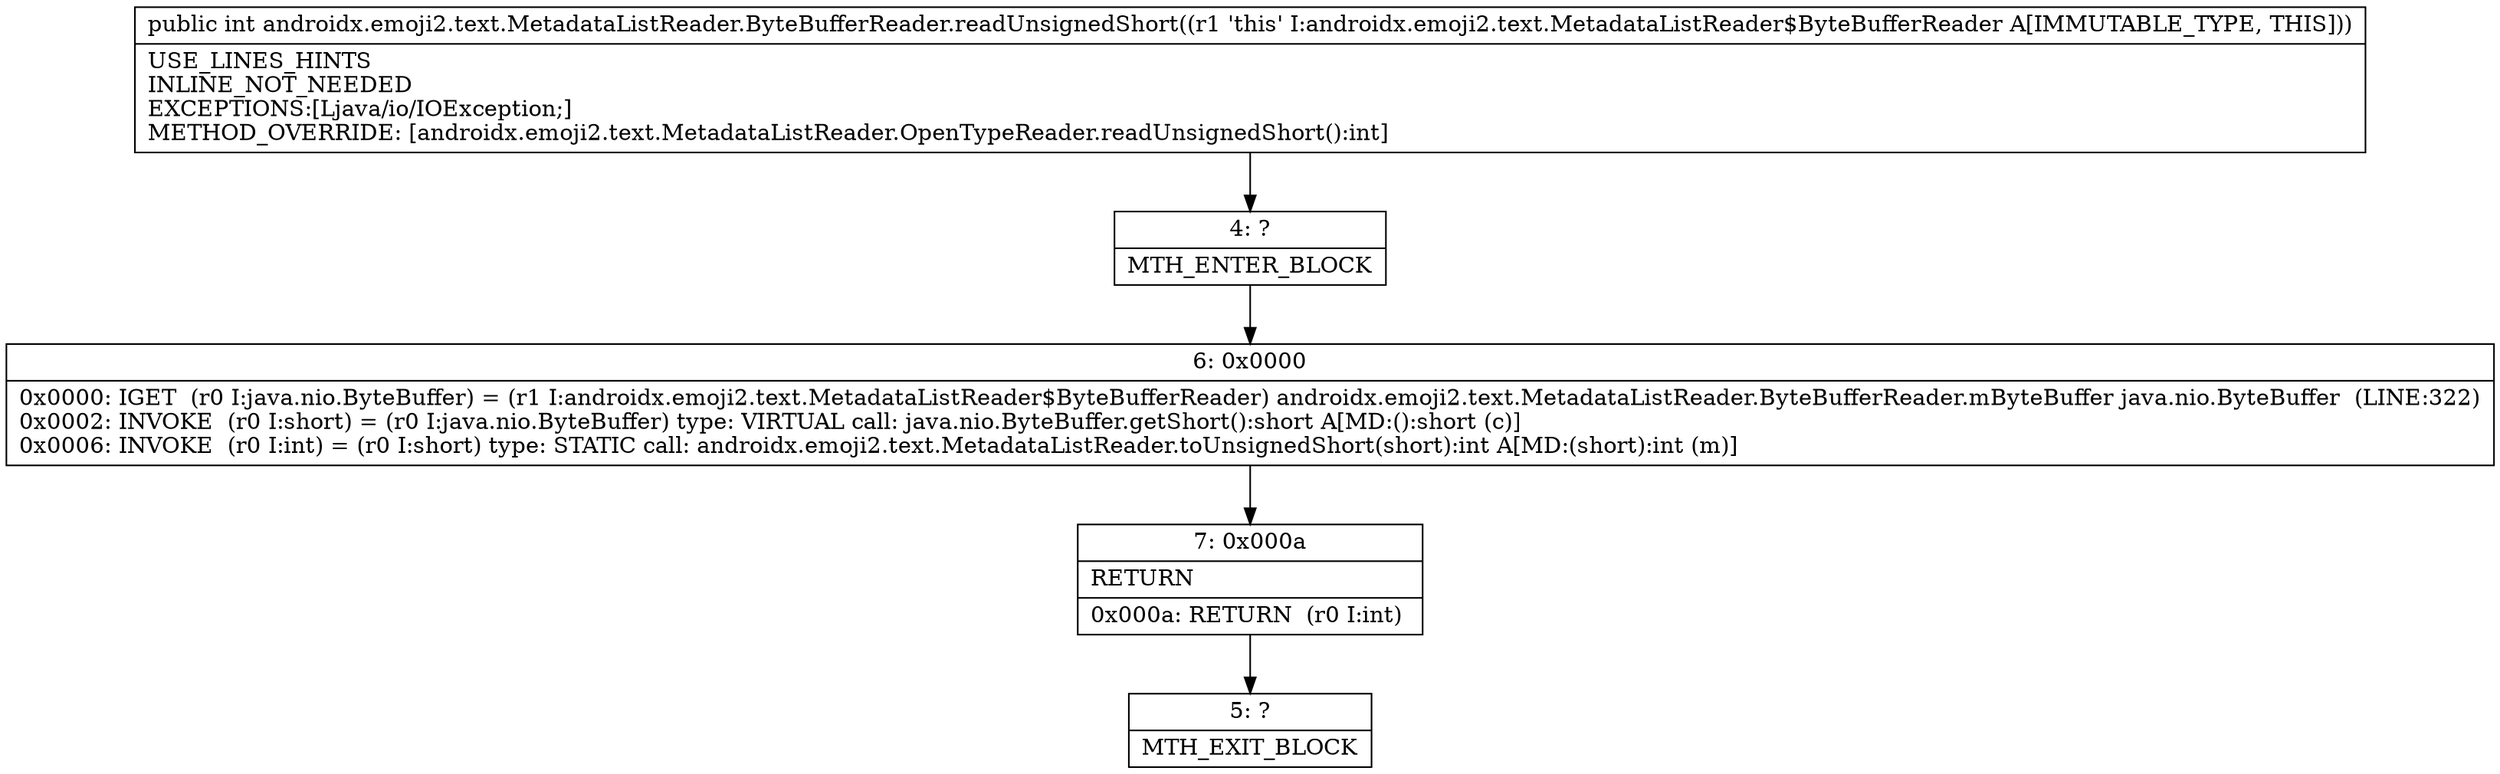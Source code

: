 digraph "CFG forandroidx.emoji2.text.MetadataListReader.ByteBufferReader.readUnsignedShort()I" {
Node_4 [shape=record,label="{4\:\ ?|MTH_ENTER_BLOCK\l}"];
Node_6 [shape=record,label="{6\:\ 0x0000|0x0000: IGET  (r0 I:java.nio.ByteBuffer) = (r1 I:androidx.emoji2.text.MetadataListReader$ByteBufferReader) androidx.emoji2.text.MetadataListReader.ByteBufferReader.mByteBuffer java.nio.ByteBuffer  (LINE:322)\l0x0002: INVOKE  (r0 I:short) = (r0 I:java.nio.ByteBuffer) type: VIRTUAL call: java.nio.ByteBuffer.getShort():short A[MD:():short (c)]\l0x0006: INVOKE  (r0 I:int) = (r0 I:short) type: STATIC call: androidx.emoji2.text.MetadataListReader.toUnsignedShort(short):int A[MD:(short):int (m)]\l}"];
Node_7 [shape=record,label="{7\:\ 0x000a|RETURN\l|0x000a: RETURN  (r0 I:int) \l}"];
Node_5 [shape=record,label="{5\:\ ?|MTH_EXIT_BLOCK\l}"];
MethodNode[shape=record,label="{public int androidx.emoji2.text.MetadataListReader.ByteBufferReader.readUnsignedShort((r1 'this' I:androidx.emoji2.text.MetadataListReader$ByteBufferReader A[IMMUTABLE_TYPE, THIS]))  | USE_LINES_HINTS\lINLINE_NOT_NEEDED\lEXCEPTIONS:[Ljava\/io\/IOException;]\lMETHOD_OVERRIDE: [androidx.emoji2.text.MetadataListReader.OpenTypeReader.readUnsignedShort():int]\l}"];
MethodNode -> Node_4;Node_4 -> Node_6;
Node_6 -> Node_7;
Node_7 -> Node_5;
}

